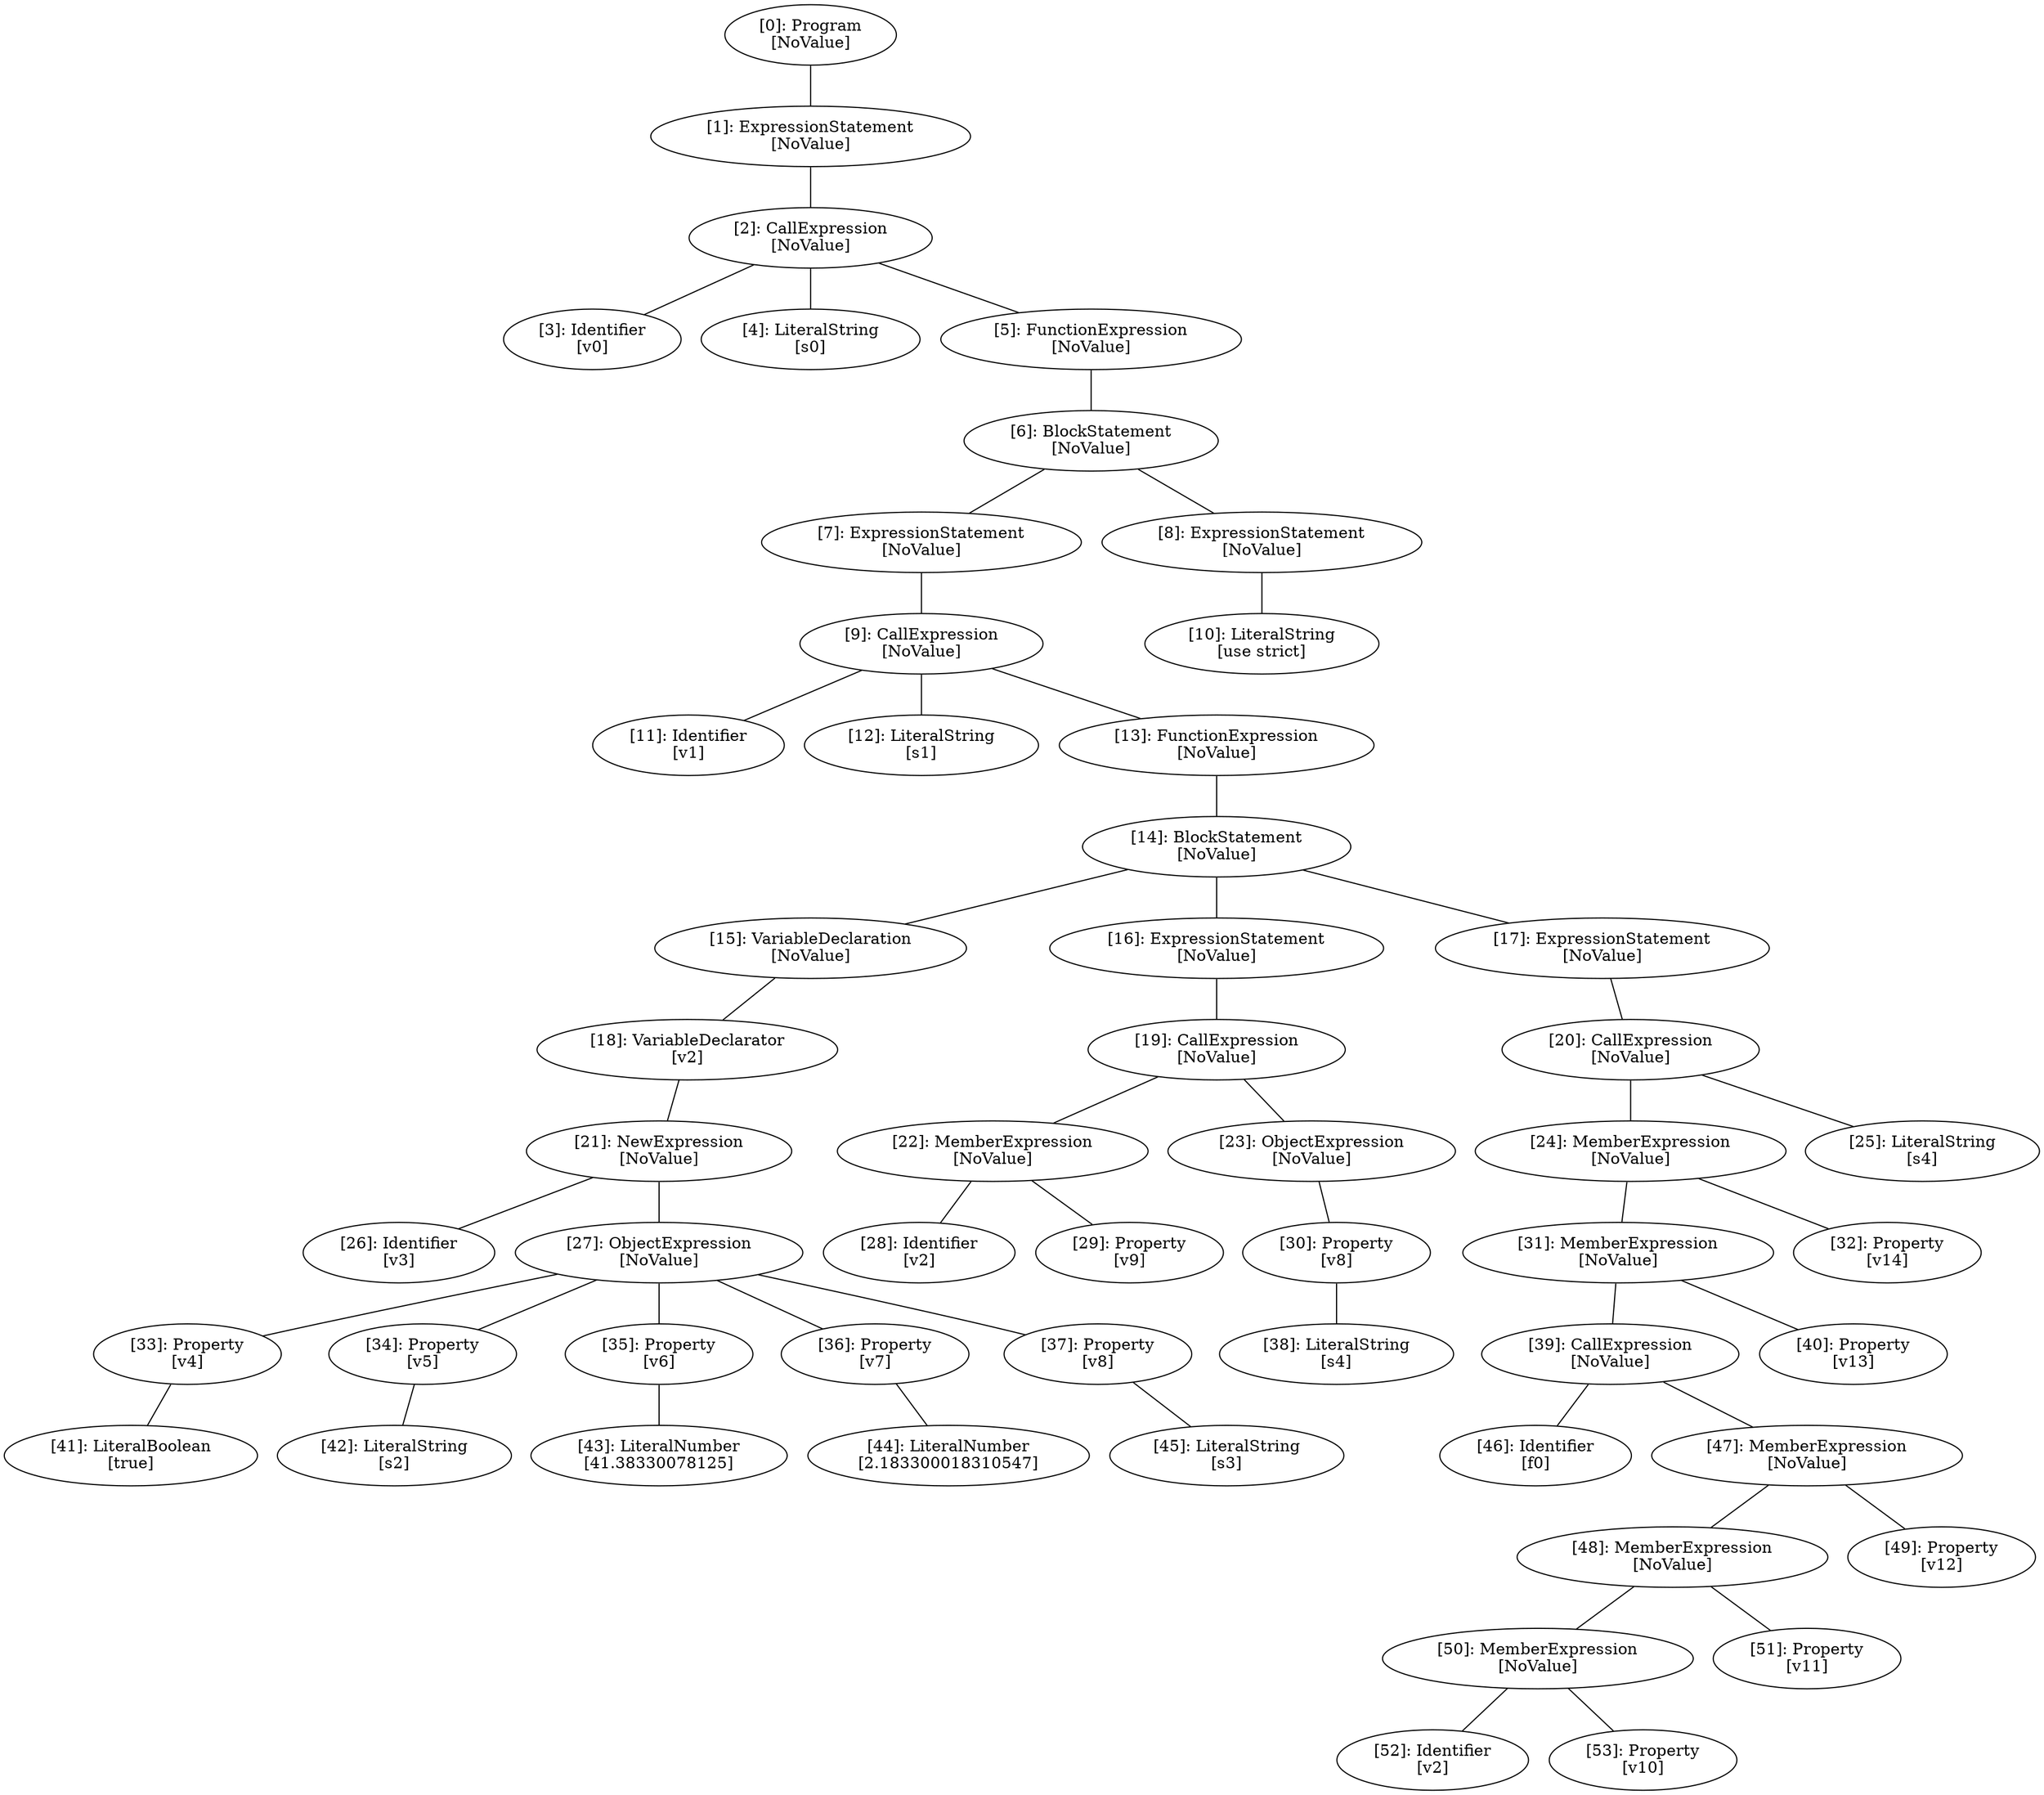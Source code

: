 // Result
graph {
	0 [label="[0]: Program
[NoValue]"]
	1 [label="[1]: ExpressionStatement
[NoValue]"]
	2 [label="[2]: CallExpression
[NoValue]"]
	3 [label="[3]: Identifier
[v0]"]
	4 [label="[4]: LiteralString
[s0]"]
	5 [label="[5]: FunctionExpression
[NoValue]"]
	6 [label="[6]: BlockStatement
[NoValue]"]
	7 [label="[7]: ExpressionStatement
[NoValue]"]
	8 [label="[8]: ExpressionStatement
[NoValue]"]
	9 [label="[9]: CallExpression
[NoValue]"]
	10 [label="[10]: LiteralString
[use strict]"]
	11 [label="[11]: Identifier
[v1]"]
	12 [label="[12]: LiteralString
[s1]"]
	13 [label="[13]: FunctionExpression
[NoValue]"]
	14 [label="[14]: BlockStatement
[NoValue]"]
	15 [label="[15]: VariableDeclaration
[NoValue]"]
	16 [label="[16]: ExpressionStatement
[NoValue]"]
	17 [label="[17]: ExpressionStatement
[NoValue]"]
	18 [label="[18]: VariableDeclarator
[v2]"]
	19 [label="[19]: CallExpression
[NoValue]"]
	20 [label="[20]: CallExpression
[NoValue]"]
	21 [label="[21]: NewExpression
[NoValue]"]
	22 [label="[22]: MemberExpression
[NoValue]"]
	23 [label="[23]: ObjectExpression
[NoValue]"]
	24 [label="[24]: MemberExpression
[NoValue]"]
	25 [label="[25]: LiteralString
[s4]"]
	26 [label="[26]: Identifier
[v3]"]
	27 [label="[27]: ObjectExpression
[NoValue]"]
	28 [label="[28]: Identifier
[v2]"]
	29 [label="[29]: Property
[v9]"]
	30 [label="[30]: Property
[v8]"]
	31 [label="[31]: MemberExpression
[NoValue]"]
	32 [label="[32]: Property
[v14]"]
	33 [label="[33]: Property
[v4]"]
	34 [label="[34]: Property
[v5]"]
	35 [label="[35]: Property
[v6]"]
	36 [label="[36]: Property
[v7]"]
	37 [label="[37]: Property
[v8]"]
	38 [label="[38]: LiteralString
[s4]"]
	39 [label="[39]: CallExpression
[NoValue]"]
	40 [label="[40]: Property
[v13]"]
	41 [label="[41]: LiteralBoolean
[true]"]
	42 [label="[42]: LiteralString
[s2]"]
	43 [label="[43]: LiteralNumber
[41.38330078125]"]
	44 [label="[44]: LiteralNumber
[2.183300018310547]"]
	45 [label="[45]: LiteralString
[s3]"]
	46 [label="[46]: Identifier
[f0]"]
	47 [label="[47]: MemberExpression
[NoValue]"]
	48 [label="[48]: MemberExpression
[NoValue]"]
	49 [label="[49]: Property
[v12]"]
	50 [label="[50]: MemberExpression
[NoValue]"]
	51 [label="[51]: Property
[v11]"]
	52 [label="[52]: Identifier
[v2]"]
	53 [label="[53]: Property
[v10]"]
	0 -- 1
	1 -- 2
	2 -- 3
	2 -- 4
	2 -- 5
	5 -- 6
	6 -- 7
	6 -- 8
	7 -- 9
	8 -- 10
	9 -- 11
	9 -- 12
	9 -- 13
	13 -- 14
	14 -- 15
	14 -- 16
	14 -- 17
	15 -- 18
	16 -- 19
	17 -- 20
	18 -- 21
	19 -- 22
	19 -- 23
	20 -- 24
	20 -- 25
	21 -- 26
	21 -- 27
	22 -- 28
	22 -- 29
	23 -- 30
	24 -- 31
	24 -- 32
	27 -- 33
	27 -- 34
	27 -- 35
	27 -- 36
	27 -- 37
	30 -- 38
	31 -- 39
	31 -- 40
	33 -- 41
	34 -- 42
	35 -- 43
	36 -- 44
	37 -- 45
	39 -- 46
	39 -- 47
	47 -- 48
	47 -- 49
	48 -- 50
	48 -- 51
	50 -- 52
	50 -- 53
}
